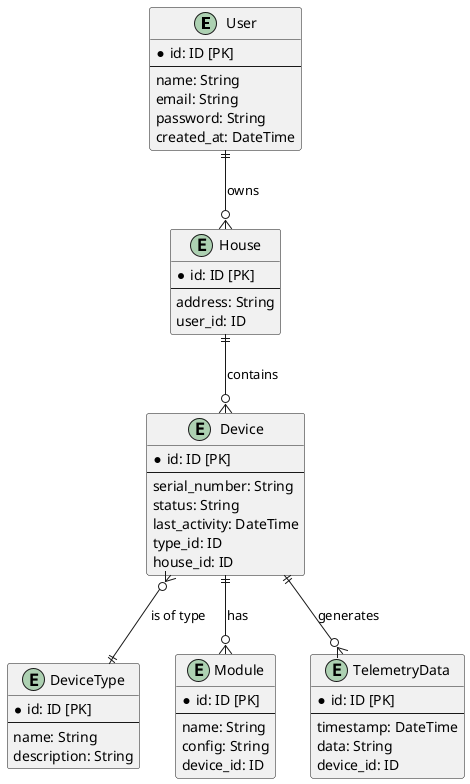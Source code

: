 @startuml
entity "User" as U {
    *id: ID [PK]
    --
    name: String
    email: String
    password: String
    created_at: DateTime
}

entity "House" as H {
    *id: ID [PK]
    --
    address: String
    user_id: ID 
}

entity "Device" as D {
    *id: ID [PK]
    --
    serial_number: String
    status: String
    last_activity: DateTime
    type_id: ID
    house_id: ID 
}

entity "DeviceType" as DT {
    *id: ID [PK]
    --
    name: String
    description: String
}

entity "Module" as M {
    *id: ID [PK]
    --
    name: String
    config: String
    device_id: ID
}

entity "TelemetryData" as T {
    *id: ID [PK]
    --
    timestamp: DateTime
    data: String
    device_id: ID
}

U ||--o{ H : "owns"
H ||--o{ D : "contains"
D ||--o{ M : "has"
D ||--o{ T : "generates"
D }o--|| DT : "is of type"
@enduml